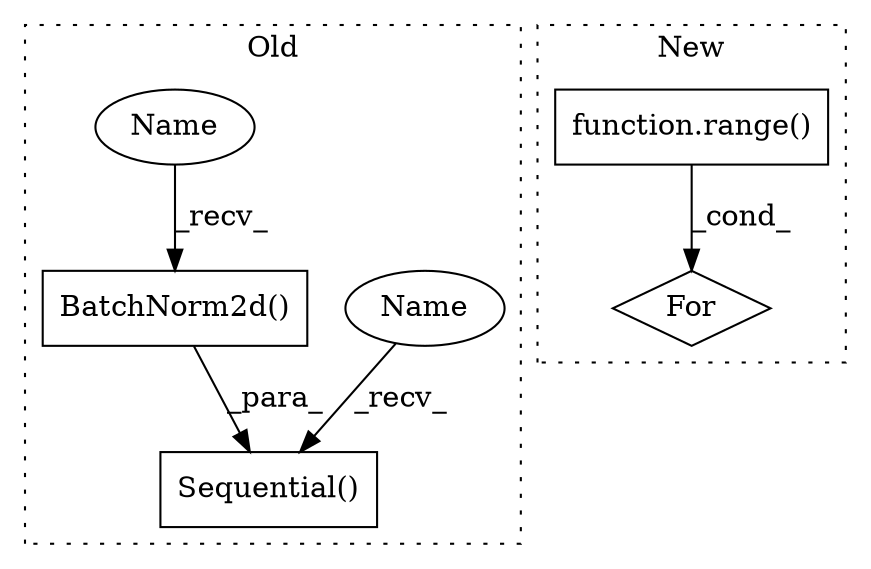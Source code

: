 digraph G {
subgraph cluster0 {
1 [label="BatchNorm2d()" a="75" s="4716,4734" l="15,1" shape="box"];
3 [label="Sequential()" a="75" s="4624,4754" l="31,1" shape="box"];
5 [label="Name" a="87" s="4624" l="2" shape="ellipse"];
6 [label="Name" a="87" s="4716" l="2" shape="ellipse"];
label = "Old";
style="dotted";
}
subgraph cluster1 {
2 [label="function.range()" a="75" s="10164,10190" l="6,1" shape="box"];
4 [label="For" a="107" s="10155,10191" l="4,14" shape="diamond"];
label = "New";
style="dotted";
}
1 -> 3 [label="_para_"];
2 -> 4 [label="_cond_"];
5 -> 3 [label="_recv_"];
6 -> 1 [label="_recv_"];
}